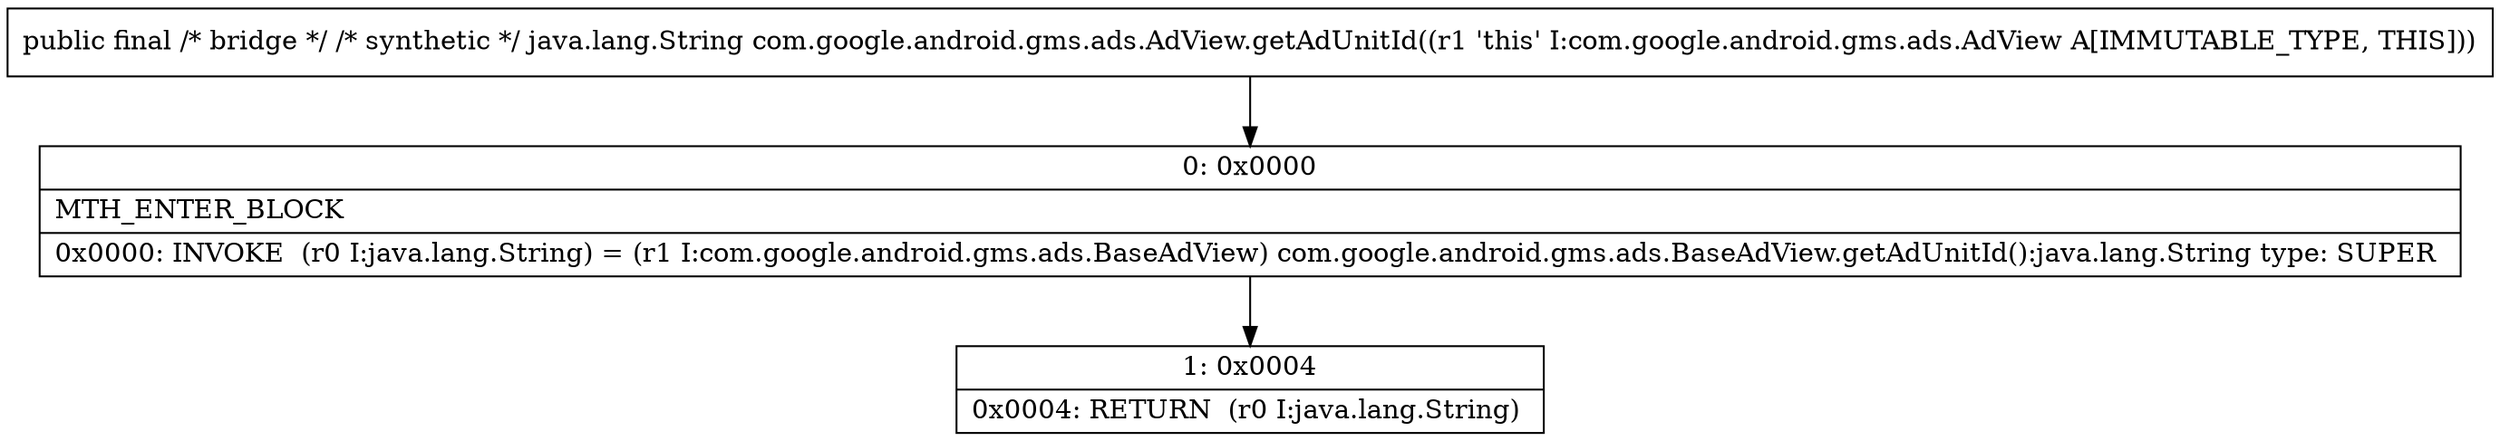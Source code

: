 digraph "CFG forcom.google.android.gms.ads.AdView.getAdUnitId()Ljava\/lang\/String;" {
Node_0 [shape=record,label="{0\:\ 0x0000|MTH_ENTER_BLOCK\l|0x0000: INVOKE  (r0 I:java.lang.String) = (r1 I:com.google.android.gms.ads.BaseAdView) com.google.android.gms.ads.BaseAdView.getAdUnitId():java.lang.String type: SUPER \l}"];
Node_1 [shape=record,label="{1\:\ 0x0004|0x0004: RETURN  (r0 I:java.lang.String) \l}"];
MethodNode[shape=record,label="{public final \/* bridge *\/ \/* synthetic *\/ java.lang.String com.google.android.gms.ads.AdView.getAdUnitId((r1 'this' I:com.google.android.gms.ads.AdView A[IMMUTABLE_TYPE, THIS])) }"];
MethodNode -> Node_0;
Node_0 -> Node_1;
}

